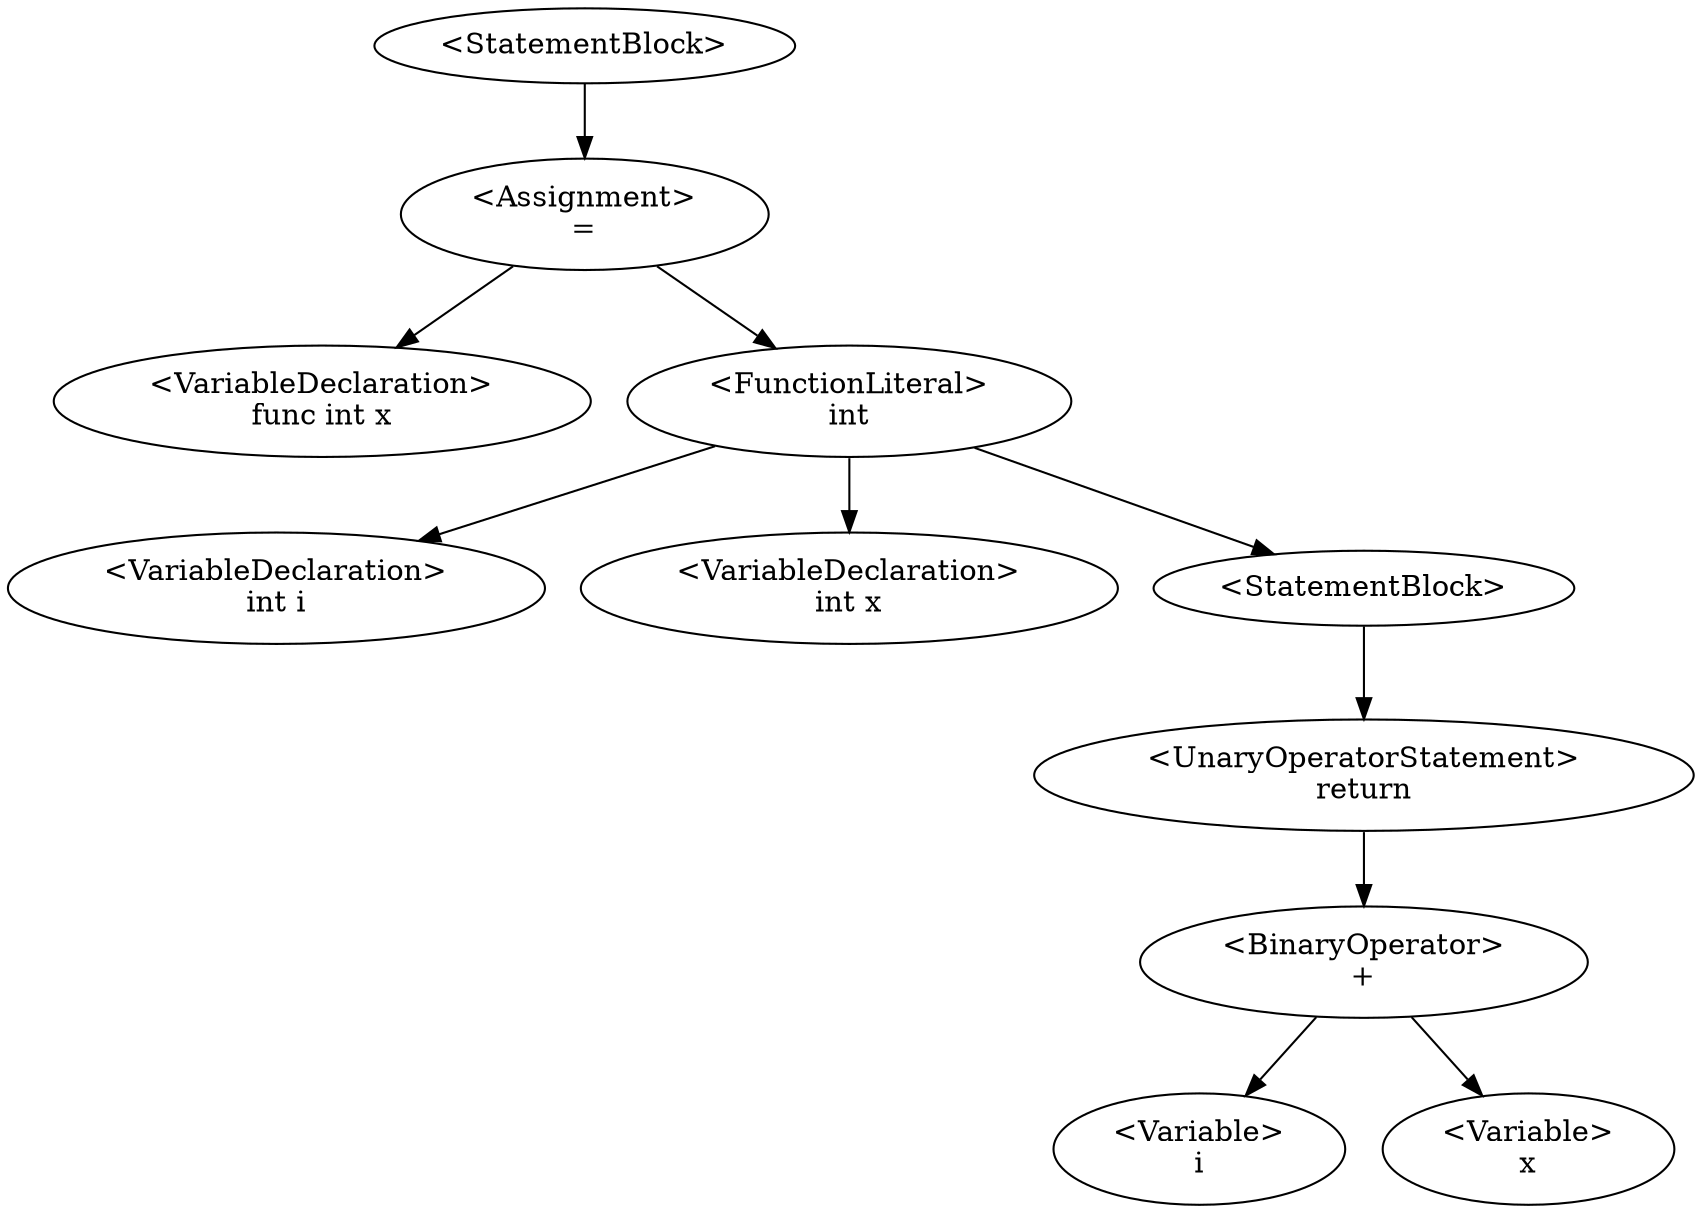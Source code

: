 digraph G {
0 [label="<StatementBlock>"];0->2;
2 [label="<Assignment>\n="];2->1;2->6;
1 [label="<VariableDeclaration>\nfunc int x"];
6 [label="<FunctionLiteral>
int"];6->3;6->5;6->7;
3 [label="<VariableDeclaration>\nint i"];
5 [label="<VariableDeclaration>\nint x"];
7 [label="<StatementBlock>"];7->8;
8 [label="<UnaryOperatorStatement>\nreturn"];8->10;
10 [label="<BinaryOperator>\n+"];10->9;10->11;
9 [label="<Variable>\ni"];
11 [label="<Variable>\nx"];
}